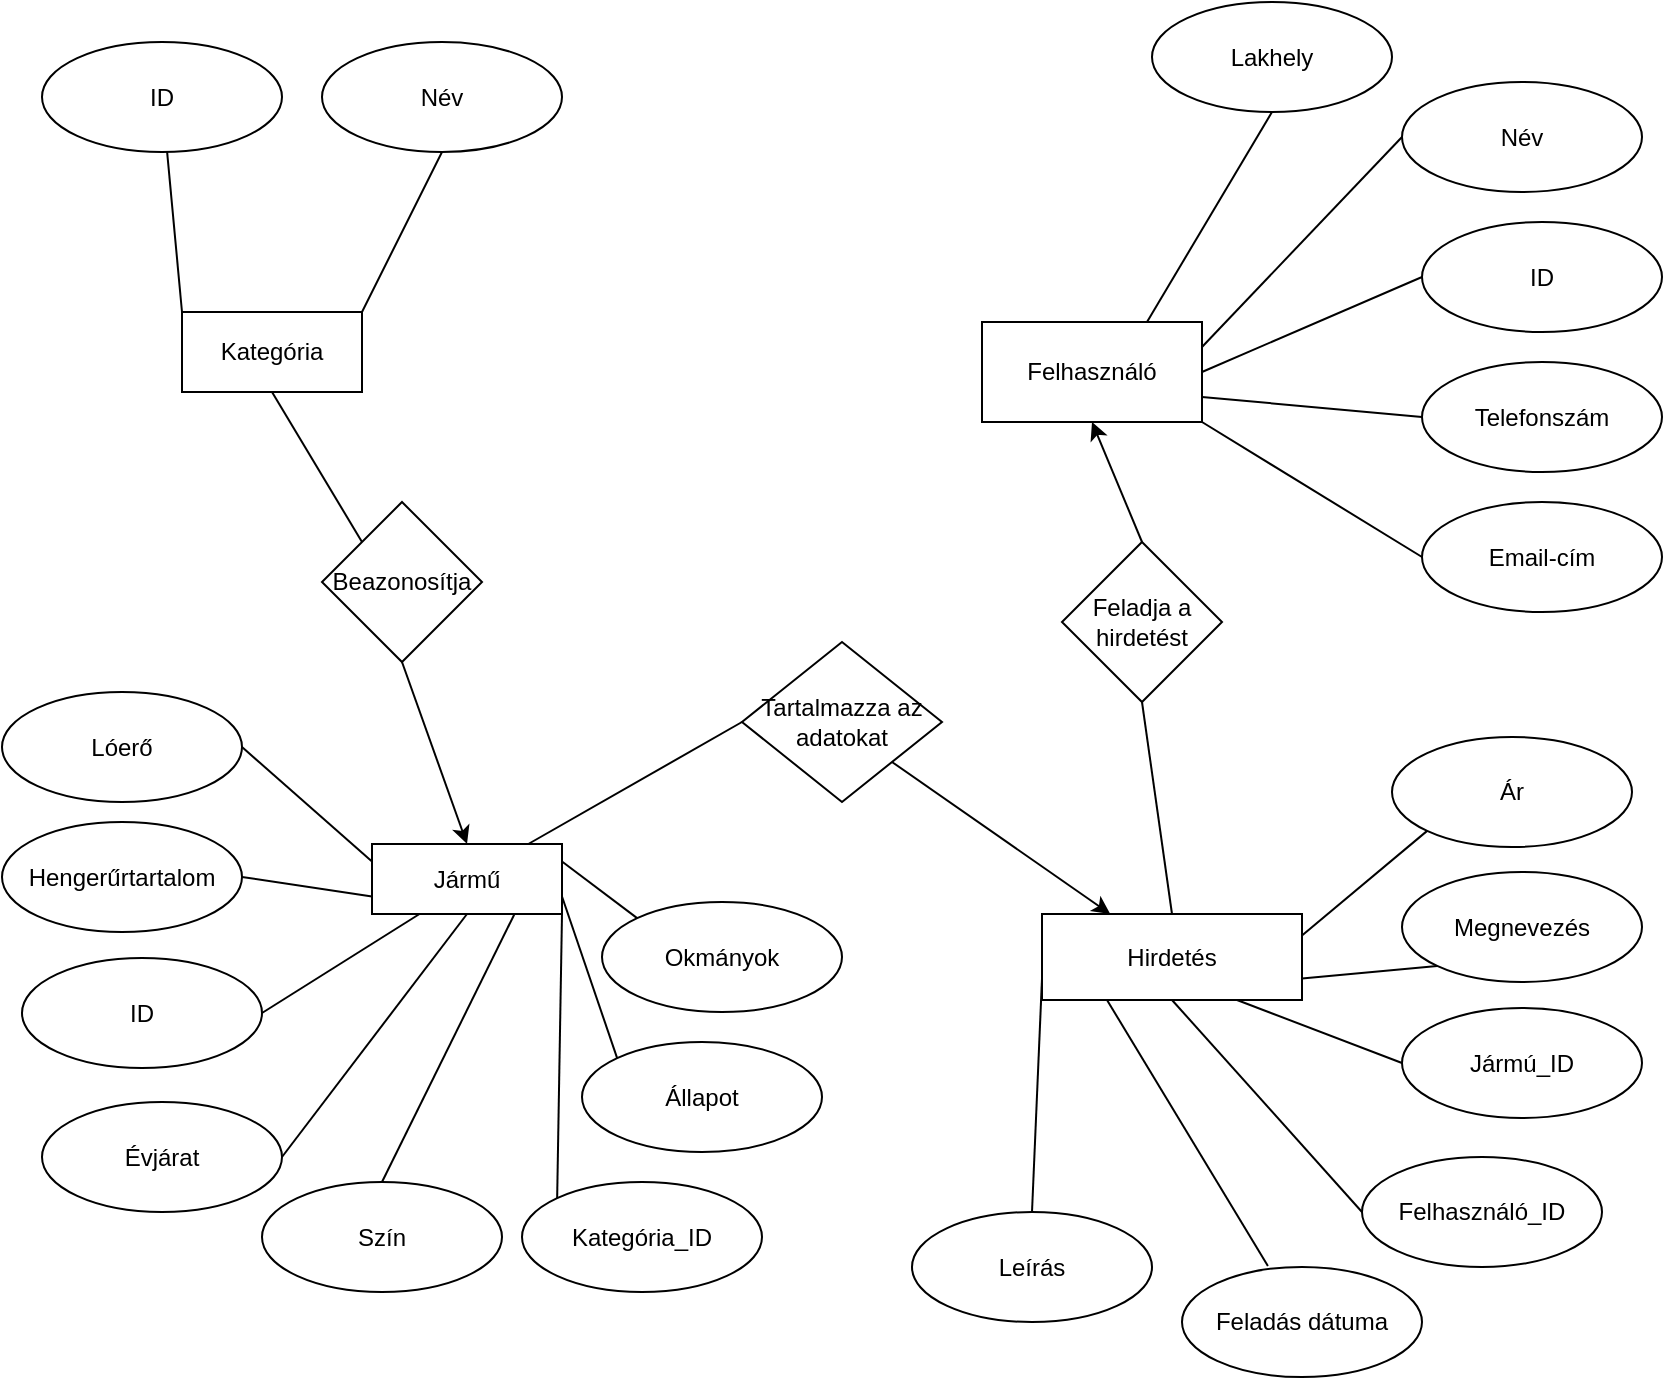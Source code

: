 <mxfile version="15.7.0" type="device"><diagram id="R2lEEEUBdFMjLlhIrx00" name="Page-1"><mxGraphModel dx="1422" dy="737" grid="1" gridSize="10" guides="1" tooltips="1" connect="1" arrows="1" fold="1" page="1" pageScale="1" pageWidth="850" pageHeight="1100" math="0" shadow="0" extFonts="Permanent Marker^https://fonts.googleapis.com/css?family=Permanent+Marker"><root><mxCell id="0"/><mxCell id="1" parent="0"/><mxCell id="v_I0Kyct5p2_Sy_te3fc-5" value="Kategória" style="rounded=0;whiteSpace=wrap;html=1;" vertex="1" parent="1"><mxGeometry x="100" y="175" width="90" height="40" as="geometry"/></mxCell><mxCell id="v_I0Kyct5p2_Sy_te3fc-7" value="" style="endArrow=none;html=1;rounded=0;exitX=1;exitY=0;exitDx=0;exitDy=0;entryX=0.5;entryY=1;entryDx=0;entryDy=0;" edge="1" parent="1" source="v_I0Kyct5p2_Sy_te3fc-5" target="v_I0Kyct5p2_Sy_te3fc-51"><mxGeometry width="50" height="50" relative="1" as="geometry"><mxPoint x="400" y="420" as="sourcePoint"/><mxPoint x="230" y="100" as="targetPoint"/></mxGeometry></mxCell><mxCell id="v_I0Kyct5p2_Sy_te3fc-8" value="" style="endArrow=none;html=1;rounded=0;exitX=0;exitY=0;exitDx=0;exitDy=0;" edge="1" parent="1" source="v_I0Kyct5p2_Sy_te3fc-5" target="v_I0Kyct5p2_Sy_te3fc-52"><mxGeometry width="50" height="50" relative="1" as="geometry"><mxPoint x="400" y="420" as="sourcePoint"/><mxPoint x="100" y="100" as="targetPoint"/></mxGeometry></mxCell><mxCell id="v_I0Kyct5p2_Sy_te3fc-10" value="Felhasználó" style="rounded=0;whiteSpace=wrap;html=1;" vertex="1" parent="1"><mxGeometry x="500" y="180" width="110" height="50" as="geometry"/></mxCell><mxCell id="v_I0Kyct5p2_Sy_te3fc-27" value="Jármű" style="rounded=0;whiteSpace=wrap;html=1;fillColor=none;" vertex="1" parent="1"><mxGeometry x="195" y="441" width="95" height="35" as="geometry"/></mxCell><mxCell id="v_I0Kyct5p2_Sy_te3fc-29" value="Szín" style="ellipse;whiteSpace=wrap;html=1;fillColor=none;" vertex="1" parent="1"><mxGeometry x="140" y="610" width="120" height="55" as="geometry"/></mxCell><mxCell id="v_I0Kyct5p2_Sy_te3fc-32" value="Hirdetés" style="rounded=0;whiteSpace=wrap;html=1;fillColor=none;" vertex="1" parent="1"><mxGeometry x="530" y="476" width="130" height="43" as="geometry"/></mxCell><mxCell id="v_I0Kyct5p2_Sy_te3fc-39" value="ID" style="ellipse;whiteSpace=wrap;html=1;fillColor=none;" vertex="1" parent="1"><mxGeometry x="720" y="130" width="120" height="55" as="geometry"/></mxCell><mxCell id="v_I0Kyct5p2_Sy_te3fc-40" value="Kategória_ID" style="ellipse;whiteSpace=wrap;html=1;fillColor=none;" vertex="1" parent="1"><mxGeometry x="270" y="610" width="120" height="55" as="geometry"/></mxCell><mxCell id="v_I0Kyct5p2_Sy_te3fc-41" value="Évjárat" style="ellipse;whiteSpace=wrap;html=1;fillColor=none;" vertex="1" parent="1"><mxGeometry x="30" y="570" width="120" height="55" as="geometry"/></mxCell><mxCell id="v_I0Kyct5p2_Sy_te3fc-42" value="Megnevezés" style="ellipse;whiteSpace=wrap;html=1;fillColor=none;" vertex="1" parent="1"><mxGeometry x="710" y="455" width="120" height="55" as="geometry"/></mxCell><mxCell id="v_I0Kyct5p2_Sy_te3fc-43" value="Jármú_ID&lt;span style=&quot;color: rgba(0 , 0 , 0 , 0) ; font-family: monospace ; font-size: 0px&quot;&gt;%3CmxGraphModel%3E%3Croot%3E%3CmxCell%20id%3D%220%22%2F%3E%3CmxCell%20id%3D%221%22%20parent%3D%220%22%2F%3E%3CmxCell%20id%3D%222%22%20value%3D%22Sz%C3%ADn%22%20style%3D%22ellipse%3BwhiteSpace%3Dwrap%3Bhtml%3D1%3BfillColor%3Dnone%3B%22%20vertex%3D%221%22%20parent%3D%221%22%3E%3CmxGeometry%20x%3D%22160%22%20y%3D%22610%22%20width%3D%22120%22%20height%3D%2255%22%20as%3D%22geometry%22%2F%3E%3C%2FmxCell%3E%3C%2Froot%3E%3C%2FmxGraphModel%3E&lt;/span&gt;" style="ellipse;whiteSpace=wrap;html=1;fillColor=none;" vertex="1" parent="1"><mxGeometry x="710" y="523" width="120" height="55" as="geometry"/></mxCell><mxCell id="v_I0Kyct5p2_Sy_te3fc-44" value="Felhasználó_ID" style="ellipse;whiteSpace=wrap;html=1;fillColor=none;" vertex="1" parent="1"><mxGeometry x="690" y="597.5" width="120" height="55" as="geometry"/></mxCell><mxCell id="v_I0Kyct5p2_Sy_te3fc-46" value="Lóerő" style="ellipse;whiteSpace=wrap;html=1;fillColor=none;" vertex="1" parent="1"><mxGeometry x="10" y="365" width="120" height="55" as="geometry"/></mxCell><mxCell id="v_I0Kyct5p2_Sy_te3fc-47" value="Hengerűrtartalom" style="ellipse;whiteSpace=wrap;html=1;fillColor=none;" vertex="1" parent="1"><mxGeometry x="10" y="430" width="120" height="55" as="geometry"/></mxCell><mxCell id="v_I0Kyct5p2_Sy_te3fc-48" value="ID" style="ellipse;whiteSpace=wrap;html=1;fillColor=none;" vertex="1" parent="1"><mxGeometry x="20" y="498" width="120" height="55" as="geometry"/></mxCell><mxCell id="v_I0Kyct5p2_Sy_te3fc-49" value="Email-cím" style="ellipse;whiteSpace=wrap;html=1;fillColor=none;" vertex="1" parent="1"><mxGeometry x="720" y="270" width="120" height="55" as="geometry"/></mxCell><mxCell id="v_I0Kyct5p2_Sy_te3fc-50" value="Lakhely" style="ellipse;whiteSpace=wrap;html=1;fillColor=none;" vertex="1" parent="1"><mxGeometry x="585" y="20" width="120" height="55" as="geometry"/></mxCell><mxCell id="v_I0Kyct5p2_Sy_te3fc-51" value="Név" style="ellipse;whiteSpace=wrap;html=1;fillColor=none;" vertex="1" parent="1"><mxGeometry x="170" y="40" width="120" height="55" as="geometry"/></mxCell><mxCell id="v_I0Kyct5p2_Sy_te3fc-52" value="ID" style="ellipse;whiteSpace=wrap;html=1;fillColor=none;" vertex="1" parent="1"><mxGeometry x="30" y="40" width="120" height="55" as="geometry"/></mxCell><mxCell id="v_I0Kyct5p2_Sy_te3fc-53" value="Név" style="ellipse;whiteSpace=wrap;html=1;fillColor=none;" vertex="1" parent="1"><mxGeometry x="710" y="60" width="120" height="55" as="geometry"/></mxCell><mxCell id="v_I0Kyct5p2_Sy_te3fc-54" value="Telefonszám" style="ellipse;whiteSpace=wrap;html=1;fillColor=none;" vertex="1" parent="1"><mxGeometry x="720" y="200" width="120" height="55" as="geometry"/></mxCell><mxCell id="v_I0Kyct5p2_Sy_te3fc-55" value="Feladás dátuma" style="ellipse;whiteSpace=wrap;html=1;fillColor=none;" vertex="1" parent="1"><mxGeometry x="600" y="652.5" width="120" height="55" as="geometry"/></mxCell><mxCell id="v_I0Kyct5p2_Sy_te3fc-56" value="Leírás" style="ellipse;whiteSpace=wrap;html=1;fillColor=none;" vertex="1" parent="1"><mxGeometry x="465" y="625" width="120" height="55" as="geometry"/></mxCell><mxCell id="v_I0Kyct5p2_Sy_te3fc-57" value="Állapot" style="ellipse;whiteSpace=wrap;html=1;fillColor=none;" vertex="1" parent="1"><mxGeometry x="300" y="540" width="120" height="55" as="geometry"/></mxCell><mxCell id="v_I0Kyct5p2_Sy_te3fc-58" value="Okmányok" style="ellipse;whiteSpace=wrap;html=1;fillColor=none;" vertex="1" parent="1"><mxGeometry x="310" y="470" width="120" height="55" as="geometry"/></mxCell><mxCell id="v_I0Kyct5p2_Sy_te3fc-59" value="Ár" style="ellipse;whiteSpace=wrap;html=1;fillColor=none;" vertex="1" parent="1"><mxGeometry x="705" y="387.5" width="120" height="55" as="geometry"/></mxCell><mxCell id="v_I0Kyct5p2_Sy_te3fc-61" value="" style="endArrow=none;html=1;rounded=0;exitX=1;exitY=0.5;exitDx=0;exitDy=0;entryX=0;entryY=0.25;entryDx=0;entryDy=0;" edge="1" parent="1" source="v_I0Kyct5p2_Sy_te3fc-46" target="v_I0Kyct5p2_Sy_te3fc-27"><mxGeometry width="50" height="50" relative="1" as="geometry"><mxPoint x="200" y="185" as="sourcePoint"/><mxPoint x="240" y="105" as="targetPoint"/></mxGeometry></mxCell><mxCell id="v_I0Kyct5p2_Sy_te3fc-62" value="" style="endArrow=none;html=1;rounded=0;exitX=1;exitY=0.5;exitDx=0;exitDy=0;entryX=0;entryY=0.75;entryDx=0;entryDy=0;" edge="1" parent="1" source="v_I0Kyct5p2_Sy_te3fc-47" target="v_I0Kyct5p2_Sy_te3fc-27"><mxGeometry width="50" height="50" relative="1" as="geometry"><mxPoint x="140" y="402.5" as="sourcePoint"/><mxPoint x="170" y="410" as="targetPoint"/></mxGeometry></mxCell><mxCell id="v_I0Kyct5p2_Sy_te3fc-63" value="" style="endArrow=none;html=1;rounded=0;exitX=1;exitY=0.5;exitDx=0;exitDy=0;entryX=0.25;entryY=1;entryDx=0;entryDy=0;" edge="1" parent="1" source="v_I0Kyct5p2_Sy_te3fc-48" target="v_I0Kyct5p2_Sy_te3fc-27"><mxGeometry width="50" height="50" relative="1" as="geometry"><mxPoint x="140" y="467.5" as="sourcePoint"/><mxPoint x="180" y="421" as="targetPoint"/></mxGeometry></mxCell><mxCell id="v_I0Kyct5p2_Sy_te3fc-64" value="" style="endArrow=none;html=1;rounded=0;exitX=1;exitY=0.5;exitDx=0;exitDy=0;entryX=0.5;entryY=1;entryDx=0;entryDy=0;" edge="1" parent="1" source="v_I0Kyct5p2_Sy_te3fc-41" target="v_I0Kyct5p2_Sy_te3fc-27"><mxGeometry width="50" height="50" relative="1" as="geometry"><mxPoint x="150" y="535.5" as="sourcePoint"/><mxPoint x="203.75" y="430" as="targetPoint"/></mxGeometry></mxCell><mxCell id="v_I0Kyct5p2_Sy_te3fc-65" value="" style="endArrow=none;html=1;rounded=0;exitX=0.5;exitY=0;exitDx=0;exitDy=0;entryX=0.75;entryY=1;entryDx=0;entryDy=0;" edge="1" parent="1" source="v_I0Kyct5p2_Sy_te3fc-29" target="v_I0Kyct5p2_Sy_te3fc-27"><mxGeometry width="50" height="50" relative="1" as="geometry"><mxPoint x="160" y="607.5" as="sourcePoint"/><mxPoint x="227.5" y="430" as="targetPoint"/></mxGeometry></mxCell><mxCell id="v_I0Kyct5p2_Sy_te3fc-66" value="" style="endArrow=none;html=1;rounded=0;exitX=0;exitY=0;exitDx=0;exitDy=0;entryX=1;entryY=1;entryDx=0;entryDy=0;" edge="1" parent="1" source="v_I0Kyct5p2_Sy_te3fc-40" target="v_I0Kyct5p2_Sy_te3fc-27"><mxGeometry width="50" height="50" relative="1" as="geometry"><mxPoint x="210" y="620" as="sourcePoint"/><mxPoint x="251.25" y="430" as="targetPoint"/></mxGeometry></mxCell><mxCell id="v_I0Kyct5p2_Sy_te3fc-67" value="" style="endArrow=none;html=1;rounded=0;exitX=0;exitY=0;exitDx=0;exitDy=0;entryX=1;entryY=0.75;entryDx=0;entryDy=0;" edge="1" parent="1" source="v_I0Kyct5p2_Sy_te3fc-57" target="v_I0Kyct5p2_Sy_te3fc-27"><mxGeometry width="50" height="50" relative="1" as="geometry"><mxPoint x="297.186" y="628.234" as="sourcePoint"/><mxPoint x="275" y="400" as="targetPoint"/></mxGeometry></mxCell><mxCell id="v_I0Kyct5p2_Sy_te3fc-68" value="" style="endArrow=none;html=1;rounded=0;exitX=0;exitY=0;exitDx=0;exitDy=0;entryX=1;entryY=0.25;entryDx=0;entryDy=0;" edge="1" parent="1" source="v_I0Kyct5p2_Sy_te3fc-58" target="v_I0Kyct5p2_Sy_te3fc-27"><mxGeometry width="50" height="50" relative="1" as="geometry"><mxPoint x="307.186" y="638.234" as="sourcePoint"/><mxPoint x="285" y="440" as="targetPoint"/></mxGeometry></mxCell><mxCell id="v_I0Kyct5p2_Sy_te3fc-69" value="" style="endArrow=none;html=1;rounded=0;exitX=0.5;exitY=0;exitDx=0;exitDy=0;entryX=0;entryY=0.75;entryDx=0;entryDy=0;" edge="1" parent="1" source="v_I0Kyct5p2_Sy_te3fc-56" target="v_I0Kyct5p2_Sy_te3fc-32"><mxGeometry width="50" height="50" relative="1" as="geometry"><mxPoint x="317.186" y="648.234" as="sourcePoint"/><mxPoint x="295" y="450" as="targetPoint"/></mxGeometry></mxCell><mxCell id="v_I0Kyct5p2_Sy_te3fc-70" value="" style="endArrow=none;html=1;rounded=0;exitX=0.358;exitY=-0.009;exitDx=0;exitDy=0;entryX=0.25;entryY=1;entryDx=0;entryDy=0;exitPerimeter=0;" edge="1" parent="1" source="v_I0Kyct5p2_Sy_te3fc-55" target="v_I0Kyct5p2_Sy_te3fc-32"><mxGeometry width="50" height="50" relative="1" as="geometry"><mxPoint x="535" y="635" as="sourcePoint"/><mxPoint x="550" y="518.25" as="targetPoint"/></mxGeometry></mxCell><mxCell id="v_I0Kyct5p2_Sy_te3fc-71" value="" style="endArrow=none;html=1;rounded=0;exitX=0;exitY=0.5;exitDx=0;exitDy=0;entryX=0.5;entryY=1;entryDx=0;entryDy=0;" edge="1" parent="1" source="v_I0Kyct5p2_Sy_te3fc-44" target="v_I0Kyct5p2_Sy_te3fc-32"><mxGeometry width="50" height="50" relative="1" as="geometry"><mxPoint x="652.96" y="662.005" as="sourcePoint"/><mxPoint x="582.5" y="529" as="targetPoint"/></mxGeometry></mxCell><mxCell id="v_I0Kyct5p2_Sy_te3fc-72" value="" style="endArrow=none;html=1;rounded=0;exitX=0;exitY=0.5;exitDx=0;exitDy=0;entryX=0.75;entryY=1;entryDx=0;entryDy=0;" edge="1" parent="1" source="v_I0Kyct5p2_Sy_te3fc-43" target="v_I0Kyct5p2_Sy_te3fc-32"><mxGeometry width="50" height="50" relative="1" as="geometry"><mxPoint x="700" y="635" as="sourcePoint"/><mxPoint x="615" y="529" as="targetPoint"/></mxGeometry></mxCell><mxCell id="v_I0Kyct5p2_Sy_te3fc-73" value="" style="endArrow=none;html=1;rounded=0;exitX=0;exitY=1;exitDx=0;exitDy=0;entryX=1;entryY=0.75;entryDx=0;entryDy=0;" edge="1" parent="1" source="v_I0Kyct5p2_Sy_te3fc-42" target="v_I0Kyct5p2_Sy_te3fc-32"><mxGeometry width="50" height="50" relative="1" as="geometry"><mxPoint x="720" y="560.5" as="sourcePoint"/><mxPoint x="647.5" y="529" as="targetPoint"/></mxGeometry></mxCell><mxCell id="v_I0Kyct5p2_Sy_te3fc-74" value="" style="endArrow=none;html=1;rounded=0;exitX=0;exitY=1;exitDx=0;exitDy=0;entryX=1;entryY=0.25;entryDx=0;entryDy=0;" edge="1" parent="1" source="v_I0Kyct5p2_Sy_te3fc-59" target="v_I0Kyct5p2_Sy_te3fc-32"><mxGeometry width="50" height="50" relative="1" as="geometry"><mxPoint x="737.186" y="511.766" as="sourcePoint"/><mxPoint x="680" y="518.25" as="targetPoint"/></mxGeometry></mxCell><mxCell id="v_I0Kyct5p2_Sy_te3fc-75" value="" style="endArrow=none;html=1;rounded=0;exitX=1;exitY=1;exitDx=0;exitDy=0;entryX=0;entryY=0.5;entryDx=0;entryDy=0;" edge="1" parent="1" source="v_I0Kyct5p2_Sy_te3fc-10" target="v_I0Kyct5p2_Sy_te3fc-49"><mxGeometry width="50" height="50" relative="1" as="geometry"><mxPoint x="747.186" y="521.766" as="sourcePoint"/><mxPoint x="690" y="528.25" as="targetPoint"/></mxGeometry></mxCell><mxCell id="v_I0Kyct5p2_Sy_te3fc-76" value="" style="endArrow=none;html=1;rounded=0;exitX=1;exitY=0.75;exitDx=0;exitDy=0;entryX=0;entryY=0.5;entryDx=0;entryDy=0;" edge="1" parent="1" source="v_I0Kyct5p2_Sy_te3fc-10" target="v_I0Kyct5p2_Sy_te3fc-54"><mxGeometry width="50" height="50" relative="1" as="geometry"><mxPoint x="620" y="240" as="sourcePoint"/><mxPoint x="730" y="307.5" as="targetPoint"/></mxGeometry></mxCell><mxCell id="v_I0Kyct5p2_Sy_te3fc-77" value="" style="endArrow=none;html=1;rounded=0;exitX=1;exitY=0.5;exitDx=0;exitDy=0;entryX=0;entryY=0.5;entryDx=0;entryDy=0;" edge="1" parent="1" source="v_I0Kyct5p2_Sy_te3fc-10" target="v_I0Kyct5p2_Sy_te3fc-39"><mxGeometry width="50" height="50" relative="1" as="geometry"><mxPoint x="620" y="227.5" as="sourcePoint"/><mxPoint x="730" y="237.5" as="targetPoint"/></mxGeometry></mxCell><mxCell id="v_I0Kyct5p2_Sy_te3fc-78" value="" style="endArrow=none;html=1;rounded=0;exitX=1;exitY=0.25;exitDx=0;exitDy=0;entryX=0;entryY=0.5;entryDx=0;entryDy=0;" edge="1" parent="1" source="v_I0Kyct5p2_Sy_te3fc-10" target="v_I0Kyct5p2_Sy_te3fc-53"><mxGeometry width="50" height="50" relative="1" as="geometry"><mxPoint x="620" y="215" as="sourcePoint"/><mxPoint x="730" y="167.5" as="targetPoint"/></mxGeometry></mxCell><mxCell id="v_I0Kyct5p2_Sy_te3fc-79" value="" style="endArrow=none;html=1;rounded=0;exitX=0.75;exitY=0;exitDx=0;exitDy=0;entryX=0.5;entryY=1;entryDx=0;entryDy=0;" edge="1" parent="1" source="v_I0Kyct5p2_Sy_te3fc-10" target="v_I0Kyct5p2_Sy_te3fc-50"><mxGeometry width="50" height="50" relative="1" as="geometry"><mxPoint x="620" y="202.5" as="sourcePoint"/><mxPoint x="720" y="97.5" as="targetPoint"/></mxGeometry></mxCell><mxCell id="v_I0Kyct5p2_Sy_te3fc-80" value="Feladja a hirdetést" style="rhombus;whiteSpace=wrap;html=1;fillColor=none;" vertex="1" parent="1"><mxGeometry x="540" y="290" width="80" height="80" as="geometry"/></mxCell><mxCell id="v_I0Kyct5p2_Sy_te3fc-81" value="" style="endArrow=classic;html=1;rounded=0;entryX=0.5;entryY=1;entryDx=0;entryDy=0;exitX=0.5;exitY=0;exitDx=0;exitDy=0;" edge="1" parent="1" source="v_I0Kyct5p2_Sy_te3fc-80" target="v_I0Kyct5p2_Sy_te3fc-10"><mxGeometry width="50" height="50" relative="1" as="geometry"><mxPoint x="400" y="390" as="sourcePoint"/><mxPoint x="450" y="340" as="targetPoint"/></mxGeometry></mxCell><mxCell id="v_I0Kyct5p2_Sy_te3fc-82" value="" style="endArrow=none;html=1;rounded=0;exitX=0.5;exitY=0;exitDx=0;exitDy=0;entryX=0.5;entryY=1;entryDx=0;entryDy=0;" edge="1" parent="1" source="v_I0Kyct5p2_Sy_te3fc-32" target="v_I0Kyct5p2_Sy_te3fc-80"><mxGeometry width="50" height="50" relative="1" as="geometry"><mxPoint x="400" y="390" as="sourcePoint"/><mxPoint x="450" y="340" as="targetPoint"/></mxGeometry></mxCell><mxCell id="v_I0Kyct5p2_Sy_te3fc-83" value="Tartalmazza az adatokat" style="rhombus;whiteSpace=wrap;html=1;fillColor=none;rotation=0;" vertex="1" parent="1"><mxGeometry x="380" y="340" width="100" height="80" as="geometry"/></mxCell><mxCell id="v_I0Kyct5p2_Sy_te3fc-84" value="" style="endArrow=none;html=1;rounded=0;entryX=0;entryY=0.5;entryDx=0;entryDy=0;" edge="1" parent="1" source="v_I0Kyct5p2_Sy_te3fc-27" target="v_I0Kyct5p2_Sy_te3fc-83"><mxGeometry width="50" height="50" relative="1" as="geometry"><mxPoint x="400" y="380" as="sourcePoint"/><mxPoint x="450" y="330" as="targetPoint"/></mxGeometry></mxCell><mxCell id="v_I0Kyct5p2_Sy_te3fc-85" value="" style="endArrow=classic;html=1;rounded=0;exitX=1;exitY=1;exitDx=0;exitDy=0;" edge="1" parent="1" source="v_I0Kyct5p2_Sy_te3fc-83" target="v_I0Kyct5p2_Sy_te3fc-32"><mxGeometry width="50" height="50" relative="1" as="geometry"><mxPoint x="400" y="380" as="sourcePoint"/><mxPoint x="450" y="330" as="targetPoint"/></mxGeometry></mxCell><mxCell id="v_I0Kyct5p2_Sy_te3fc-86" value="Beazonosítja" style="rhombus;whiteSpace=wrap;html=1;fillColor=none;" vertex="1" parent="1"><mxGeometry x="170" y="270" width="80" height="80" as="geometry"/></mxCell><mxCell id="v_I0Kyct5p2_Sy_te3fc-87" value="" style="endArrow=none;html=1;rounded=0;exitX=0;exitY=0;exitDx=0;exitDy=0;entryX=0.5;entryY=1;entryDx=0;entryDy=0;" edge="1" parent="1" source="v_I0Kyct5p2_Sy_te3fc-86" target="v_I0Kyct5p2_Sy_te3fc-5"><mxGeometry width="50" height="50" relative="1" as="geometry"><mxPoint x="400" y="380" as="sourcePoint"/><mxPoint x="450" y="330" as="targetPoint"/></mxGeometry></mxCell><mxCell id="v_I0Kyct5p2_Sy_te3fc-88" value="" style="endArrow=classic;html=1;rounded=0;exitX=0.5;exitY=1;exitDx=0;exitDy=0;entryX=0.5;entryY=0;entryDx=0;entryDy=0;" edge="1" parent="1" source="v_I0Kyct5p2_Sy_te3fc-86" target="v_I0Kyct5p2_Sy_te3fc-27"><mxGeometry width="50" height="50" relative="1" as="geometry"><mxPoint x="400" y="380" as="sourcePoint"/><mxPoint x="450" y="330" as="targetPoint"/></mxGeometry></mxCell></root></mxGraphModel></diagram></mxfile>